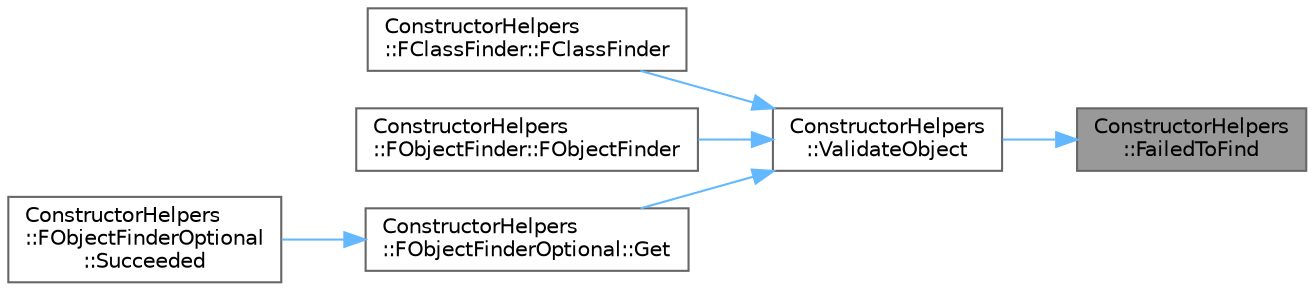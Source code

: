 digraph "ConstructorHelpers::FailedToFind"
{
 // INTERACTIVE_SVG=YES
 // LATEX_PDF_SIZE
  bgcolor="transparent";
  edge [fontname=Helvetica,fontsize=10,labelfontname=Helvetica,labelfontsize=10];
  node [fontname=Helvetica,fontsize=10,shape=box,height=0.2,width=0.4];
  rankdir="RL";
  Node1 [id="Node000001",label="ConstructorHelpers\l::FailedToFind",height=0.2,width=0.4,color="gray40", fillcolor="grey60", style="filled", fontcolor="black",tooltip=" "];
  Node1 -> Node2 [id="edge1_Node000001_Node000002",dir="back",color="steelblue1",style="solid",tooltip=" "];
  Node2 [id="Node000002",label="ConstructorHelpers\l::ValidateObject",height=0.2,width=0.4,color="grey40", fillcolor="white", style="filled",URL="$d3/d94/structConstructorHelpers.html#a6270b59f6520de180ec2c60361f45eec",tooltip=" "];
  Node2 -> Node3 [id="edge2_Node000002_Node000003",dir="back",color="steelblue1",style="solid",tooltip=" "];
  Node3 [id="Node000003",label="ConstructorHelpers\l::FClassFinder::FClassFinder",height=0.2,width=0.4,color="grey40", fillcolor="white", style="filled",URL="$db/d7b/structConstructorHelpers_1_1FClassFinder.html#a79a8639024d110dea497f1315e528d7c",tooltip=" "];
  Node2 -> Node4 [id="edge3_Node000002_Node000004",dir="back",color="steelblue1",style="solid",tooltip=" "];
  Node4 [id="Node000004",label="ConstructorHelpers\l::FObjectFinder::FObjectFinder",height=0.2,width=0.4,color="grey40", fillcolor="white", style="filled",URL="$d1/db6/structConstructorHelpers_1_1FObjectFinder.html#adb372615e267554e8ea62a435606f72f",tooltip=" "];
  Node2 -> Node5 [id="edge4_Node000002_Node000005",dir="back",color="steelblue1",style="solid",tooltip=" "];
  Node5 [id="Node000005",label="ConstructorHelpers\l::FObjectFinderOptional::Get",height=0.2,width=0.4,color="grey40", fillcolor="white", style="filled",URL="$d3/d06/structConstructorHelpers_1_1FObjectFinderOptional.html#a5cc3bb738949eaec57d7af06dbe9ba79",tooltip=" "];
  Node5 -> Node6 [id="edge5_Node000005_Node000006",dir="back",color="steelblue1",style="solid",tooltip=" "];
  Node6 [id="Node000006",label="ConstructorHelpers\l::FObjectFinderOptional\l::Succeeded",height=0.2,width=0.4,color="grey40", fillcolor="white", style="filled",URL="$d3/d06/structConstructorHelpers_1_1FObjectFinderOptional.html#a8e0e0e81775d145056490c5b3843a426",tooltip=" "];
}
